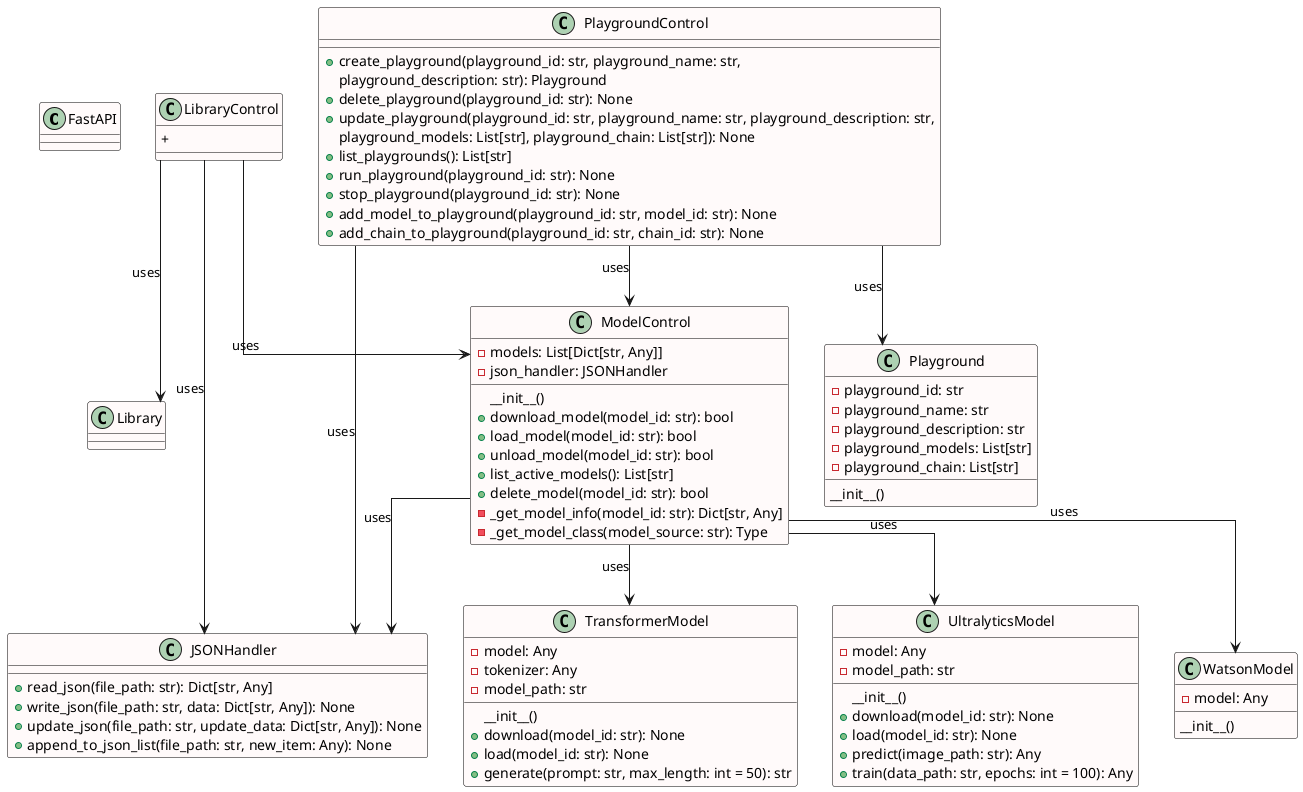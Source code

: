 @startuml
skinparam class {
    BackgroundColor Snow
    BorderColor Black
    FontName Arial
    FontColor Black
    FontStyle Normal
    ArrowThickness 1
}
skinparam linetype ortho
!define RECTANGLE class


RECTANGLE FastAPI {
}

RECTANGLE LibraryControl {
    + 
}

RECTANGLE PlaygroundControl {

    + create_playground(playground_id: str, playground_name: str, 
    playground_description: str): Playground
    + delete_playground(playground_id: str): None
    + update_playground(playground_id: str, playground_name: str, playground_description: str, 
    playground_models: List[str], playground_chain: List[str]): None
    + list_playgrounds(): List[str]
    + run_playground(playground_id: str): None
    + stop_playground(playground_id: str): None
    + add_model_to_playground(playground_id: str, model_id: str): None
    + add_chain_to_playground(playground_id: str, chain_id: str): None
}

RECTANGLE ModelControl {
    - models: List[Dict[str, Any]]
    - json_handler: JSONHandler
    __init__()
    + download_model(model_id: str): bool
    + load_model(model_id: str): bool
    + unload_model(model_id: str): bool
    + list_active_models(): List[str]
    + delete_model(model_id: str): bool
    - _get_model_info(model_id: str): Dict[str, Any]
    - _get_model_class(model_source: str): Type
}

RECTANGLE JSONHandler {
    + read_json(file_path: str): Dict[str, Any]
    + write_json(file_path: str, data: Dict[str, Any]): None
    + update_json(file_path: str, update_data: Dict[str, Any]): None
    + append_to_json_list(file_path: str, new_item: Any): None
}

RECTANGLE TransformerModel {
    - model: Any
    - tokenizer: Any
    - model_path: str
    __init__()
    + download(model_id: str): None
    + load(model_id: str): None
    + generate(prompt: str, max_length: int = 50): str
}

RECTANGLE UltralyticsModel {
    - model: Any
    - model_path: str
    __init__()
    + download(model_id: str): None
    + load(model_id: str): None
    + predict(image_path: str): Any
    + train(data_path: str, epochs: int = 100): Any
}

RECTANGLE WatsonModel {
    - model: Any
    __init__()
}

RECTANGLE Playground {
    - playground_id: str
    - playground_name: str
    - playground_description: str
    - playground_models: List[str]
    - playground_chain: List[str]
    __init__()
}

RECTANGLE Library {
   
}

ModelControl --> JSONHandler : uses
ModelControl --> TransformerModel : uses
ModelControl --> UltralyticsModel : uses
ModelControl --> WatsonModel : uses

PlaygroundControl --> Playground : uses
PlaygroundControl --> ModelControl : uses
PlaygroundControl --> JSONHandler : uses

LibraryControl --> ModelControl : uses
LibraryControl --> Library : uses
LibraryControl --> JSONHandler : uses

' FastAPI --> PlaygroundControl : uses
' FastAPI --> LibraryControl : uses
' FastAPI --> ModelControl : uses
@enduml